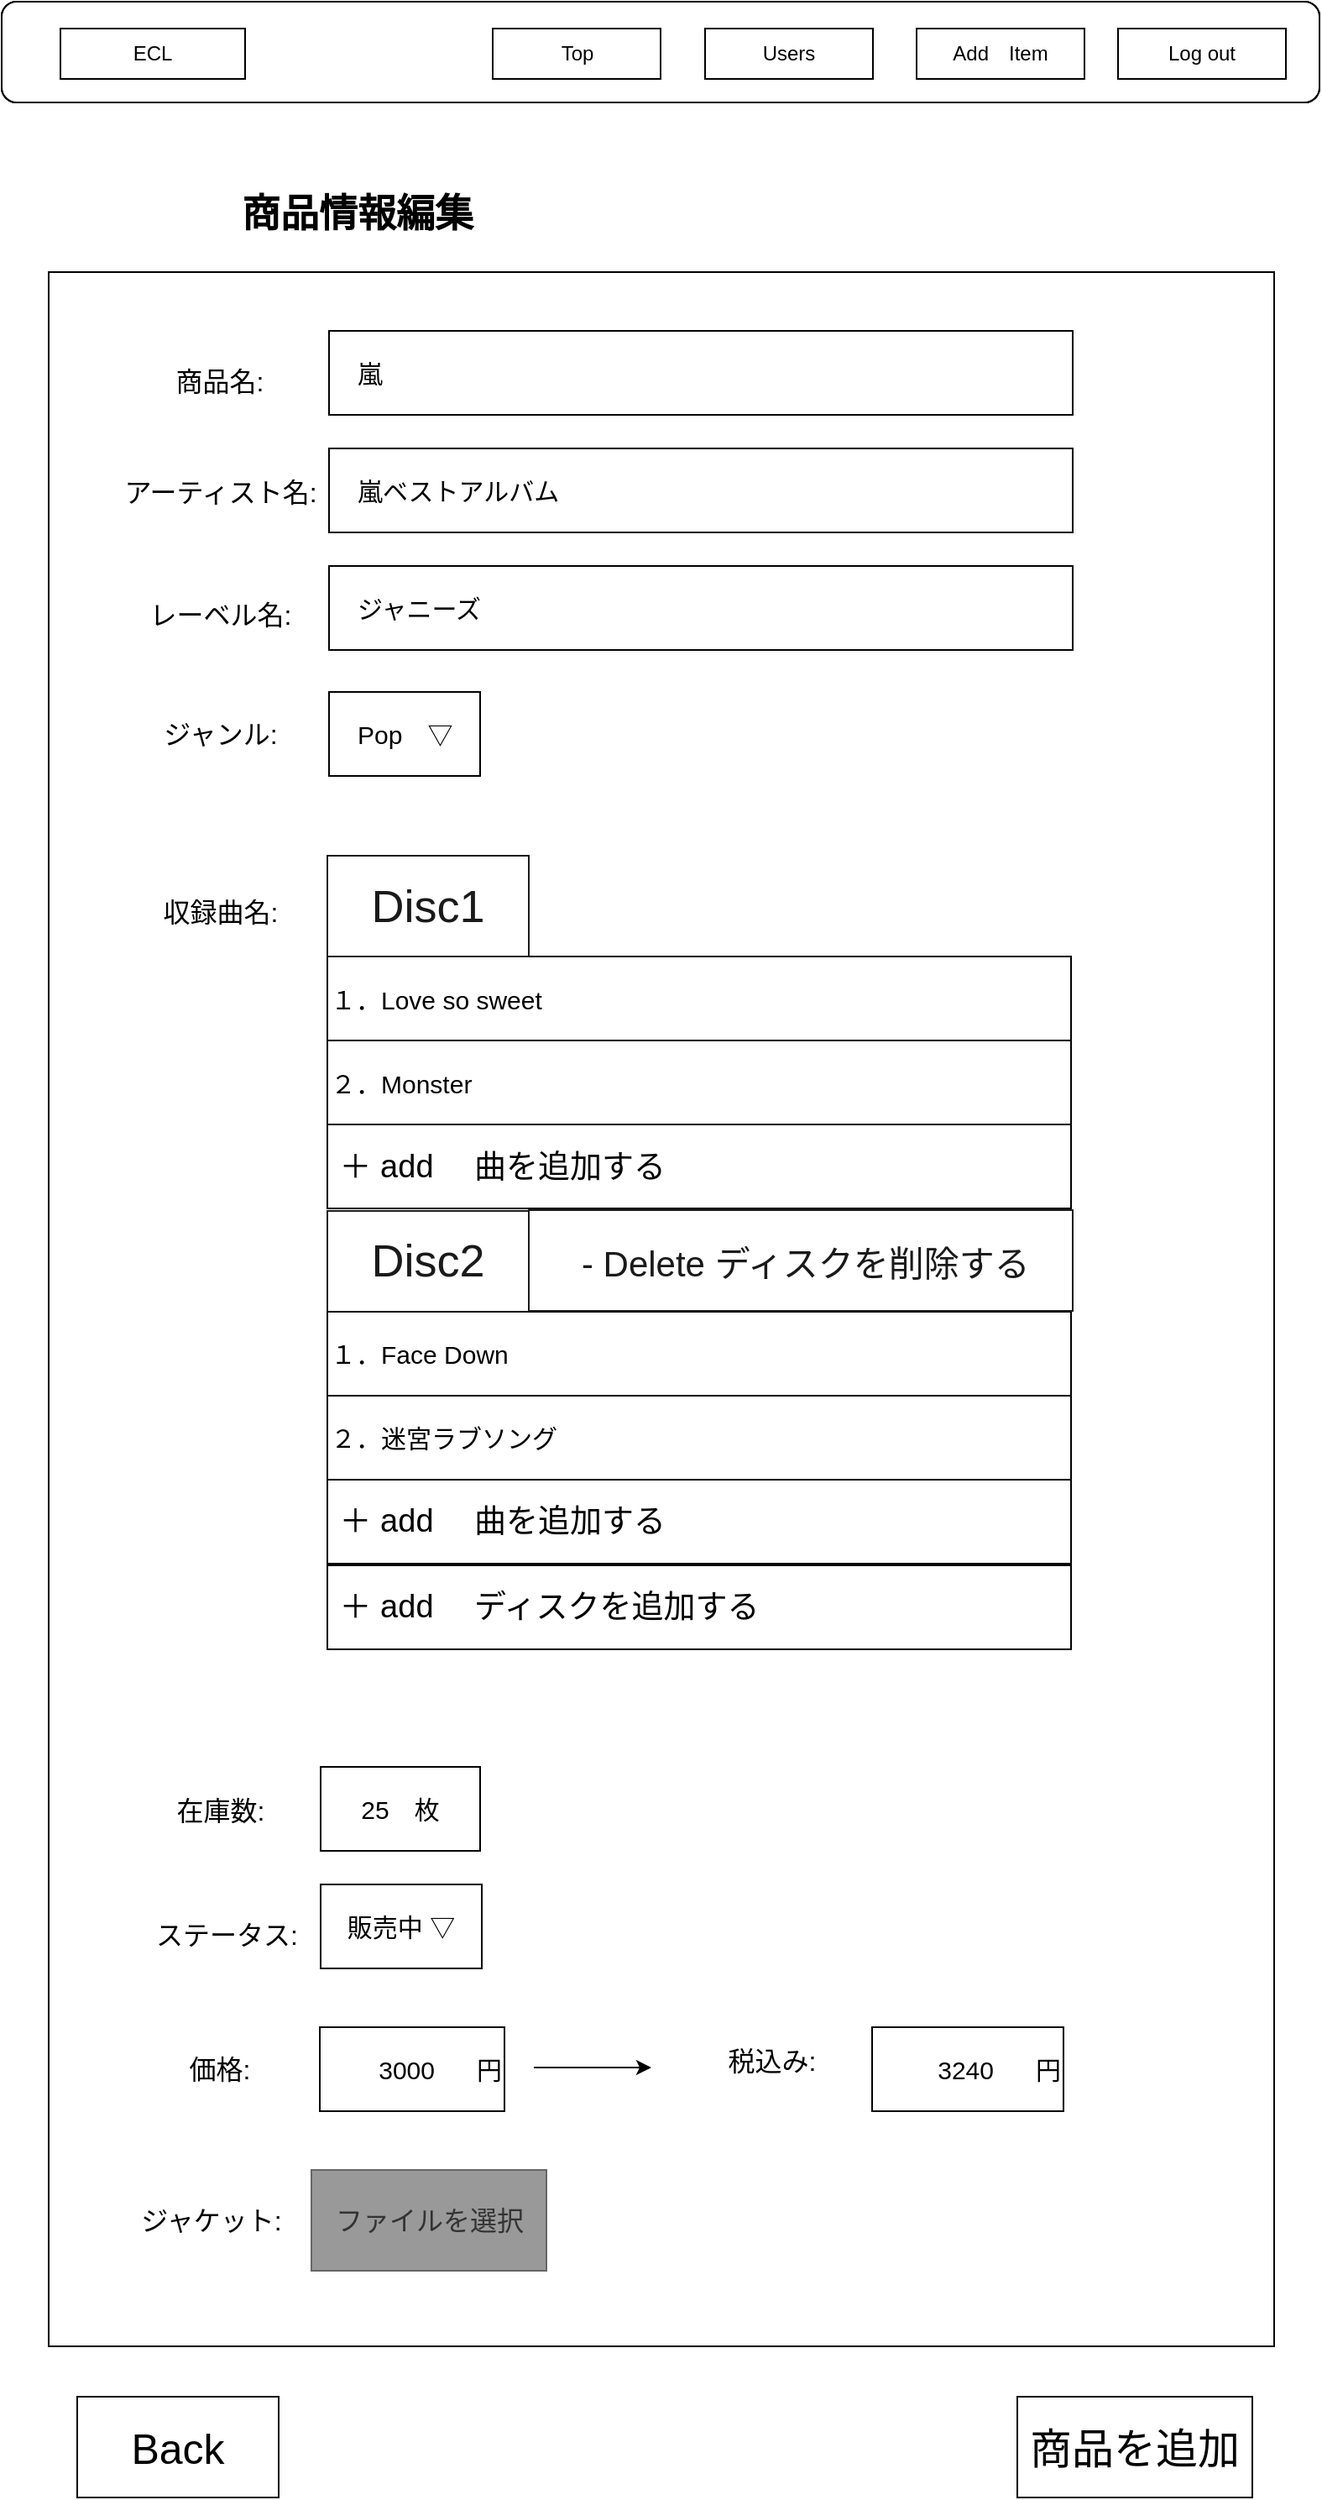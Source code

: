 <mxfile version="10.8.8" type="github"><diagram id="4hUMU02dAxBiPHqGac-W" name="ÃÂ£ÃÂÃÂÃÂ£ÃÂÃÂ¼ÃÂ£ÃÂÃÂ¸1"><mxGraphModel dx="918" dy="648" grid="1" gridSize="10" guides="1" tooltips="1" connect="1" arrows="1" fold="1" page="1" pageScale="1" pageWidth="827" pageHeight="1169" math="0" shadow="0"><root><mxCell id="0"/><mxCell id="1" parent="0"/><mxCell id="49SOQq9lrQXv5Q_tyZAs-1" value="" style="rounded=1;whiteSpace=wrap;html=1;" parent="1" vertex="1"><mxGeometry x="25" y="34" width="785" height="60" as="geometry"/></mxCell><mxCell id="49SOQq9lrQXv5Q_tyZAs-2" value="ECL" style="rounded=0;whiteSpace=wrap;html=1;" parent="1" vertex="1"><mxGeometry x="60" y="50" width="110" height="30" as="geometry"/></mxCell><mxCell id="49SOQq9lrQXv5Q_tyZAs-3" value="Top" style="rounded=0;whiteSpace=wrap;html=1;" parent="1" vertex="1"><mxGeometry x="317.5" y="50" width="100" height="30" as="geometry"/></mxCell><mxCell id="49SOQq9lrQXv5Q_tyZAs-4" value="Cart" style="rounded=0;whiteSpace=wrap;html=1;" parent="1" vertex="1"><mxGeometry x="570" y="50" width="100" height="30" as="geometry"/></mxCell><mxCell id="49SOQq9lrQXv5Q_tyZAs-5" value="Log out" style="rounded=0;whiteSpace=wrap;html=1;" parent="1" vertex="1"><mxGeometry x="690" y="50" width="100" height="30" as="geometry"/></mxCell><mxCell id="49SOQq9lrQXv5Q_tyZAs-6" value="My page" style="rounded=0;whiteSpace=wrap;html=1;" parent="1" vertex="1"><mxGeometry x="444" y="50" width="100" height="30" as="geometry"/></mxCell><mxCell id="49SOQq9lrQXv5Q_tyZAs-7" value="" style="rounded=1;whiteSpace=wrap;html=1;" parent="1" vertex="1"><mxGeometry x="25" y="34" width="785" height="60" as="geometry"/></mxCell><mxCell id="49SOQq9lrQXv5Q_tyZAs-8" value="ECL" style="rounded=0;whiteSpace=wrap;html=1;" parent="1" vertex="1"><mxGeometry x="60" y="50" width="110" height="30" as="geometry"/></mxCell><mxCell id="49SOQq9lrQXv5Q_tyZAs-9" value="Top" style="rounded=0;whiteSpace=wrap;html=1;" parent="1" vertex="1"><mxGeometry x="317.5" y="50" width="100" height="30" as="geometry"/></mxCell><mxCell id="49SOQq9lrQXv5Q_tyZAs-10" value="Add" style="rounded=0;whiteSpace=wrap;html=1;" parent="1" vertex="1"><mxGeometry x="570" y="50" width="100" height="30" as="geometry"/></mxCell><mxCell id="49SOQq9lrQXv5Q_tyZAs-11" value="Log out" style="rounded=0;whiteSpace=wrap;html=1;" parent="1" vertex="1"><mxGeometry x="690" y="50" width="100" height="30" as="geometry"/></mxCell><mxCell id="49SOQq9lrQXv5Q_tyZAs-12" value="Users" style="rounded=0;whiteSpace=wrap;html=1;" parent="1" vertex="1"><mxGeometry x="444" y="50" width="100" height="30" as="geometry"/></mxCell><mxCell id="49SOQq9lrQXv5Q_tyZAs-16" value="" style="rounded=1;whiteSpace=wrap;html=1;" parent="1" vertex="1"><mxGeometry x="25" y="34" width="785" height="60" as="geometry"/></mxCell><mxCell id="49SOQq9lrQXv5Q_tyZAs-17" value="ECL" style="rounded=0;whiteSpace=wrap;html=1;" parent="1" vertex="1"><mxGeometry x="60" y="50" width="110" height="30" as="geometry"/></mxCell><mxCell id="49SOQq9lrQXv5Q_tyZAs-18" value="Top" style="rounded=0;whiteSpace=wrap;html=1;" parent="1" vertex="1"><mxGeometry x="317.5" y="50" width="100" height="30" as="geometry"/></mxCell><mxCell id="49SOQq9lrQXv5Q_tyZAs-19" value="Cart" style="rounded=0;whiteSpace=wrap;html=1;" parent="1" vertex="1"><mxGeometry x="570" y="50" width="100" height="30" as="geometry"/></mxCell><mxCell id="49SOQq9lrQXv5Q_tyZAs-20" value="Log out" style="rounded=0;whiteSpace=wrap;html=1;" parent="1" vertex="1"><mxGeometry x="690" y="50" width="100" height="30" as="geometry"/></mxCell><mxCell id="49SOQq9lrQXv5Q_tyZAs-21" value="My page" style="rounded=0;whiteSpace=wrap;html=1;" parent="1" vertex="1"><mxGeometry x="444" y="50" width="100" height="30" as="geometry"/></mxCell><mxCell id="49SOQq9lrQXv5Q_tyZAs-25" value="" style="rounded=1;whiteSpace=wrap;html=1;" parent="1" vertex="1"><mxGeometry x="25" y="34" width="785" height="60" as="geometry"/></mxCell><mxCell id="49SOQq9lrQXv5Q_tyZAs-26" value="ECL" style="rounded=0;whiteSpace=wrap;html=1;" parent="1" vertex="1"><mxGeometry x="60" y="50" width="110" height="30" as="geometry"/></mxCell><mxCell id="49SOQq9lrQXv5Q_tyZAs-27" value="Top" style="rounded=0;whiteSpace=wrap;html=1;" parent="1" vertex="1"><mxGeometry x="317.5" y="50" width="100" height="30" as="geometry"/></mxCell><mxCell id="49SOQq9lrQXv5Q_tyZAs-28" value="Add" style="rounded=0;whiteSpace=wrap;html=1;" parent="1" vertex="1"><mxGeometry x="570" y="50" width="100" height="30" as="geometry"/></mxCell><mxCell id="49SOQq9lrQXv5Q_tyZAs-29" value="Log out" style="rounded=0;whiteSpace=wrap;html=1;" parent="1" vertex="1"><mxGeometry x="690" y="50" width="100" height="30" as="geometry"/></mxCell><mxCell id="49SOQq9lrQXv5Q_tyZAs-30" value="Users" style="rounded=0;whiteSpace=wrap;html=1;" parent="1" vertex="1"><mxGeometry x="444" y="50" width="100" height="30" as="geometry"/></mxCell><mxCell id="Wu2J48-Rxz-KUy-x8_LU-1" value="&lt;span style=&quot;font-size: 23px&quot;&gt;&lt;b&gt;商品情報編集&lt;/b&gt;&lt;/span&gt;" style="rounded=0;whiteSpace=wrap;html=1;strokeColor=none;fillColor=none;fontSize=16;" parent="1" vertex="1"><mxGeometry x="77" y="130" width="320" height="60" as="geometry"/></mxCell><mxCell id="8eXJl-pgmC2w8m1tcN2z-11" value="" style="rounded=0;whiteSpace=wrap;html=1;fillColor=none;" vertex="1" parent="1"><mxGeometry x="53" y="195" width="730" height="1235" as="geometry"/></mxCell><mxCell id="8eXJl-pgmC2w8m1tcN2z-12" value="&lt;font style=&quot;font-size: 25px&quot;&gt;Back&lt;/font&gt;" style="rounded=0;whiteSpace=wrap;html=1;" vertex="1" parent="1"><mxGeometry x="70" y="1460" width="120" height="60" as="geometry"/></mxCell><mxCell id="8eXJl-pgmC2w8m1tcN2z-13" value="ファイルを選択" style="rounded=0;whiteSpace=wrap;html=1;strokeColor=#666666;fillColor=#999999;fontSize=16;fontColor=#333333;" vertex="1" parent="1"><mxGeometry x="209.5" y="1325" width="140" height="60" as="geometry"/></mxCell><mxCell id="8eXJl-pgmC2w8m1tcN2z-14" value="&lt;font style=&quot;font-size: 16px;&quot;&gt;商品名:&lt;/font&gt;" style="rounded=0;whiteSpace=wrap;html=1;strokeColor=none;fillColor=none;fontSize=16;" vertex="1" parent="1"><mxGeometry x="95" y="230" width="120" height="60" as="geometry"/></mxCell><mxCell id="8eXJl-pgmC2w8m1tcN2z-15" value="ジャンル:" style="text;html=1;fontSize=16;align=center;" vertex="1" parent="1"><mxGeometry x="100" y="454" width="110" height="30" as="geometry"/></mxCell><mxCell id="8eXJl-pgmC2w8m1tcN2z-16" value="収録曲名:" style="text;html=1;fontSize=16;align=center;" vertex="1" parent="1"><mxGeometry x="100" y="560" width="110" height="30" as="geometry"/></mxCell><mxCell id="8eXJl-pgmC2w8m1tcN2z-17" value="レーベル名:" style="text;html=1;fontSize=16;align=center;" vertex="1" parent="1"><mxGeometry x="100" y="382.5" width="110" height="30" as="geometry"/></mxCell><mxCell id="8eXJl-pgmC2w8m1tcN2z-18" value="アーティスト名:" style="text;html=1;fontSize=16;align=center;" vertex="1" parent="1"><mxGeometry x="100" y="310" width="110" height="30" as="geometry"/></mxCell><mxCell id="8eXJl-pgmC2w8m1tcN2z-19" value="&lt;div style=&quot;text-align: center&quot;&gt;&lt;span&gt;ステータス:&lt;/span&gt;&lt;/div&gt;" style="text;html=1;fontSize=16;direction=south;" vertex="1" parent="1"><mxGeometry x="114.5" y="1169" width="88" height="110" as="geometry"/></mxCell><mxCell id="8eXJl-pgmC2w8m1tcN2z-20" value="在庫数:" style="text;html=1;fontSize=16;align=center;" vertex="1" parent="1"><mxGeometry x="99.5" y="1095" width="110" height="30" as="geometry"/></mxCell><mxCell id="8eXJl-pgmC2w8m1tcN2z-21" value="&lt;div style=&quot;text-align: left&quot;&gt;&lt;span&gt;　嵐&lt;/span&gt;&lt;/div&gt;" style="rounded=0;whiteSpace=wrap;html=1;strokeColor=#000000;fillColor=none;fontSize=15;align=left;" vertex="1" parent="1"><mxGeometry x="220" y="230" width="443" height="50" as="geometry"/></mxCell><mxCell id="8eXJl-pgmC2w8m1tcN2z-22" value="&lt;div style=&quot;text-align: left&quot;&gt;&lt;span&gt;　嵐ベストアルバム&lt;/span&gt;&lt;/div&gt;" style="rounded=0;whiteSpace=wrap;html=1;strokeColor=#000000;fillColor=none;fontSize=15;align=left;" vertex="1" parent="1"><mxGeometry x="220" y="300" width="443" height="50" as="geometry"/></mxCell><mxCell id="8eXJl-pgmC2w8m1tcN2z-23" value="　ジャニーズ" style="rounded=0;whiteSpace=wrap;html=1;strokeColor=#000000;fillColor=none;fontSize=15;align=left;" vertex="1" parent="1"><mxGeometry x="220" y="370" width="443" height="50" as="geometry"/></mxCell><mxCell id="8eXJl-pgmC2w8m1tcN2z-24" value="&lt;div style=&quot;text-align: left&quot;&gt;&lt;span&gt;　Pop　▽&lt;/span&gt;&lt;/div&gt;" style="rounded=0;whiteSpace=wrap;html=1;strokeColor=#000000;fillColor=none;fontSize=15;align=left;" vertex="1" parent="1"><mxGeometry x="220" y="445" width="90" height="50" as="geometry"/></mxCell><mxCell id="8eXJl-pgmC2w8m1tcN2z-25" value="&lt;div style=&quot;text-align: left&quot;&gt;１．Love so sweet&lt;/div&gt;" style="rounded=0;whiteSpace=wrap;html=1;strokeColor=#000000;fillColor=none;fontSize=15;align=left;" vertex="1" parent="1"><mxGeometry x="219" y="602.5" width="443" height="50" as="geometry"/></mxCell><mxCell id="8eXJl-pgmC2w8m1tcN2z-26" value="25　枚" style="rounded=0;whiteSpace=wrap;html=1;strokeColor=#000000;fillColor=none;fontSize=15;" vertex="1" parent="1"><mxGeometry x="215" y="1085" width="95" height="50" as="geometry"/></mxCell><mxCell id="8eXJl-pgmC2w8m1tcN2z-27" value="販売中 ▽" style="rounded=0;whiteSpace=wrap;html=1;strokeColor=#000000;fillColor=none;fontSize=15;" vertex="1" parent="1"><mxGeometry x="215" y="1155" width="96" height="50" as="geometry"/></mxCell><mxCell id="8eXJl-pgmC2w8m1tcN2z-28" value="ジャケット:" style="rounded=0;whiteSpace=wrap;html=1;strokeColor=none;fillColor=none;fontSize=16;align=center;" vertex="1" parent="1"><mxGeometry x="89.5" y="1325" width="120" height="60" as="geometry"/></mxCell><mxCell id="8eXJl-pgmC2w8m1tcN2z-29" value="価格:" style="rounded=0;whiteSpace=wrap;html=1;strokeColor=none;fillColor=none;fontSize=16;align=center;" vertex="1" parent="1"><mxGeometry x="94.5" y="1235" width="120" height="60" as="geometry"/></mxCell><mxCell id="8eXJl-pgmC2w8m1tcN2z-30" value="" style="edgeStyle=orthogonalEdgeStyle;rounded=0;orthogonalLoop=1;jettySize=auto;html=1;fontSize=16;" edge="1" parent="1"><mxGeometry relative="1" as="geometry"><mxPoint x="342" y="1264" as="sourcePoint"/><mxPoint x="412" y="1264" as="targetPoint"/><Array as="points"><mxPoint x="368.5" y="1264"/><mxPoint x="368.5" y="1264"/></Array></mxGeometry></mxCell><mxCell id="8eXJl-pgmC2w8m1tcN2z-31" value="&lt;div style=&quot;text-align: right&quot;&gt;&lt;span&gt;3000&amp;nbsp; &amp;nbsp; &amp;nbsp; 円&lt;/span&gt;&lt;/div&gt;" style="rounded=0;whiteSpace=wrap;html=1;strokeColor=#000000;fillColor=none;fontSize=15;align=right;" vertex="1" parent="1"><mxGeometry x="214.5" y="1240" width="110" height="50" as="geometry"/></mxCell><mxCell id="8eXJl-pgmC2w8m1tcN2z-32" value="&lt;div style=&quot;text-align: right&quot;&gt;&lt;span&gt;3240&amp;nbsp; &amp;nbsp; &amp;nbsp; 円&lt;/span&gt;&lt;/div&gt;" style="rounded=0;whiteSpace=wrap;html=1;strokeColor=#000000;fillColor=none;fontSize=15;align=right;" vertex="1" parent="1"><mxGeometry x="543.5" y="1240" width="114" height="50" as="geometry"/></mxCell><mxCell id="8eXJl-pgmC2w8m1tcN2z-33" value="税込み:" style="rounded=0;whiteSpace=wrap;html=1;strokeColor=none;fillColor=none;fontSize=16;align=center;" vertex="1" parent="1"><mxGeometry x="423.5" y="1230" width="120" height="60" as="geometry"/></mxCell><mxCell id="8eXJl-pgmC2w8m1tcN2z-34" value="&lt;div style=&quot;text-align: left&quot;&gt;２．Monster&lt;/div&gt;" style="rounded=0;whiteSpace=wrap;html=1;strokeColor=#000000;fillColor=none;fontSize=15;align=left;" vertex="1" parent="1"><mxGeometry x="219" y="652.5" width="443" height="50" as="geometry"/></mxCell><mxCell id="8eXJl-pgmC2w8m1tcN2z-35" value="&lt;div style=&quot;text-align: left&quot;&gt;&lt;font style=&quot;font-size: 19px&quot;&gt;&amp;nbsp;＋ add 　曲を追加する&lt;/font&gt;&lt;/div&gt;" style="rounded=0;whiteSpace=wrap;html=1;strokeColor=#000000;fillColor=none;fontSize=15;align=left;" vertex="1" parent="1"><mxGeometry x="219" y="702.5" width="443" height="50" as="geometry"/></mxCell><mxCell id="8eXJl-pgmC2w8m1tcN2z-36" value="&lt;span style=&quot;font-size: 25px&quot;&gt;商品を追加&lt;/span&gt;" style="rounded=0;whiteSpace=wrap;html=1;" vertex="1" parent="1"><mxGeometry x="630" y="1460" width="140" height="60" as="geometry"/></mxCell><mxCell id="8eXJl-pgmC2w8m1tcN2z-37" value="Disc1" style="rounded=0;whiteSpace=wrap;html=1;strokeColor=#1A1A1A;fillColor=none;fontSize=27;fontColor=#1A1A1A;align=center;" vertex="1" parent="1"><mxGeometry x="219" y="542.5" width="120" height="60" as="geometry"/></mxCell><mxCell id="8eXJl-pgmC2w8m1tcN2z-38" value="Disc2" style="rounded=0;whiteSpace=wrap;html=1;strokeColor=#1A1A1A;fillColor=none;fontSize=27;fontColor=#1A1A1A;align=center;" vertex="1" parent="1"><mxGeometry x="219" y="754" width="120" height="60" as="geometry"/></mxCell><mxCell id="8eXJl-pgmC2w8m1tcN2z-39" value="&lt;div style=&quot;text-align: left&quot;&gt;１．Face Down&lt;/div&gt;" style="rounded=0;whiteSpace=wrap;html=1;strokeColor=#000000;fillColor=none;fontSize=15;align=left;" vertex="1" parent="1"><mxGeometry x="219" y="814" width="443" height="50" as="geometry"/></mxCell><mxCell id="8eXJl-pgmC2w8m1tcN2z-40" value="&lt;div style=&quot;text-align: left&quot;&gt;２．迷宮ラブソング&lt;/div&gt;" style="rounded=0;whiteSpace=wrap;html=1;strokeColor=#000000;fillColor=none;fontSize=15;align=left;" vertex="1" parent="1"><mxGeometry x="219" y="864" width="443" height="50" as="geometry"/></mxCell><mxCell id="8eXJl-pgmC2w8m1tcN2z-41" value="&lt;div style=&quot;text-align: left&quot;&gt;&lt;font style=&quot;font-size: 19px&quot;&gt;&amp;nbsp;＋ add 　曲を追加する&lt;/font&gt;&lt;/div&gt;" style="rounded=0;whiteSpace=wrap;html=1;strokeColor=#000000;fillColor=none;fontSize=15;align=left;" vertex="1" parent="1"><mxGeometry x="219" y="914" width="443" height="50" as="geometry"/></mxCell><mxCell id="8eXJl-pgmC2w8m1tcN2z-42" value="&lt;div style=&quot;text-align: left&quot;&gt;&lt;font style=&quot;font-size: 19px&quot;&gt;&amp;nbsp;＋ add 　ディスクを追加する&lt;/font&gt;&lt;/div&gt;" style="rounded=0;whiteSpace=wrap;html=1;strokeColor=#000000;fillColor=none;fontSize=15;align=left;" vertex="1" parent="1"><mxGeometry x="219" y="965" width="443" height="50" as="geometry"/></mxCell><mxCell id="8eXJl-pgmC2w8m1tcN2z-43" value="&lt;span style=&quot;font-size: 21px&quot;&gt;&amp;nbsp;- Delete ディスクを削除する&lt;/span&gt;" style="rounded=0;whiteSpace=wrap;html=1;strokeColor=#1A1A1A;fillColor=none;fontSize=27;fontColor=#1A1A1A;align=center;" vertex="1" parent="1"><mxGeometry x="339" y="753.5" width="324" height="60" as="geometry"/></mxCell><mxCell id="8eXJl-pgmC2w8m1tcN2z-44" value="Add　Item" style="rounded=0;whiteSpace=wrap;html=1;" vertex="1" parent="1"><mxGeometry x="570" y="50" width="100" height="30" as="geometry"/></mxCell></root></mxGraphModel></diagram></mxfile>